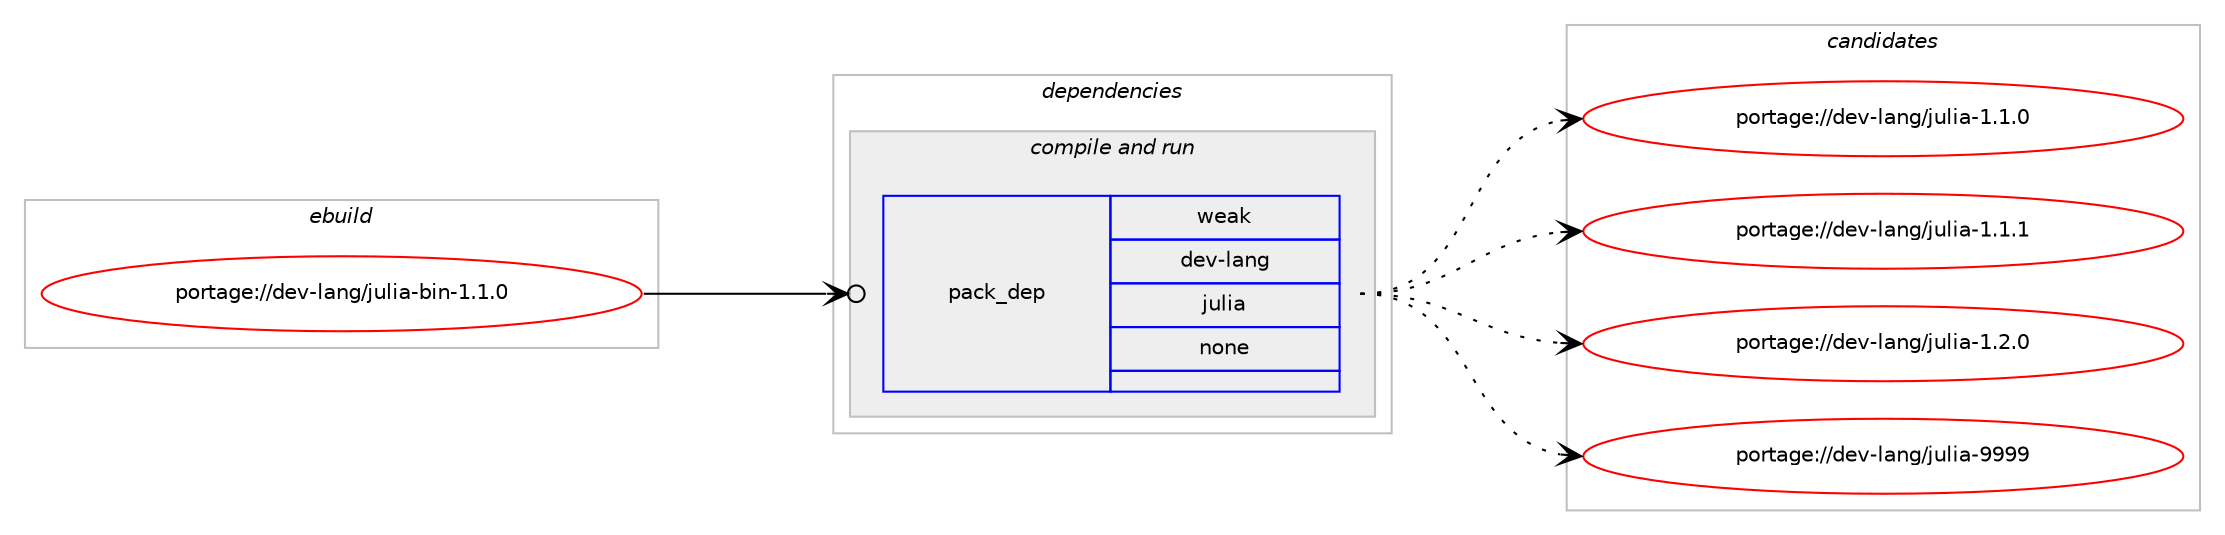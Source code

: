 digraph prolog {

# *************
# Graph options
# *************

newrank=true;
concentrate=true;
compound=true;
graph [rankdir=LR,fontname=Helvetica,fontsize=10,ranksep=1.5];#, ranksep=2.5, nodesep=0.2];
edge  [arrowhead=vee];
node  [fontname=Helvetica,fontsize=10];

# **********
# The ebuild
# **********

subgraph cluster_leftcol {
color=gray;
rank=same;
label=<<i>ebuild</i>>;
id [label="portage://dev-lang/julia-bin-1.1.0", color=red, width=4, href="../dev-lang/julia-bin-1.1.0.svg"];
}

# ****************
# The dependencies
# ****************

subgraph cluster_midcol {
color=gray;
label=<<i>dependencies</i>>;
subgraph cluster_compile {
fillcolor="#eeeeee";
style=filled;
label=<<i>compile</i>>;
}
subgraph cluster_compileandrun {
fillcolor="#eeeeee";
style=filled;
label=<<i>compile and run</i>>;
subgraph pack71922 {
dependency94007 [label=<<TABLE BORDER="0" CELLBORDER="1" CELLSPACING="0" CELLPADDING="4" WIDTH="220"><TR><TD ROWSPAN="6" CELLPADDING="30">pack_dep</TD></TR><TR><TD WIDTH="110">weak</TD></TR><TR><TD>dev-lang</TD></TR><TR><TD>julia</TD></TR><TR><TD>none</TD></TR><TR><TD></TD></TR></TABLE>>, shape=none, color=blue];
}
id:e -> dependency94007:w [weight=20,style="solid",arrowhead="odotvee"];
}
subgraph cluster_run {
fillcolor="#eeeeee";
style=filled;
label=<<i>run</i>>;
}
}

# **************
# The candidates
# **************

subgraph cluster_choices {
rank=same;
color=gray;
label=<<i>candidates</i>>;

subgraph choice71922 {
color=black;
nodesep=1;
choiceportage10010111845108971101034710611710810597454946494648 [label="portage://dev-lang/julia-1.1.0", color=red, width=4,href="../dev-lang/julia-1.1.0.svg"];
choiceportage10010111845108971101034710611710810597454946494649 [label="portage://dev-lang/julia-1.1.1", color=red, width=4,href="../dev-lang/julia-1.1.1.svg"];
choiceportage10010111845108971101034710611710810597454946504648 [label="portage://dev-lang/julia-1.2.0", color=red, width=4,href="../dev-lang/julia-1.2.0.svg"];
choiceportage100101118451089711010347106117108105974557575757 [label="portage://dev-lang/julia-9999", color=red, width=4,href="../dev-lang/julia-9999.svg"];
dependency94007:e -> choiceportage10010111845108971101034710611710810597454946494648:w [style=dotted,weight="100"];
dependency94007:e -> choiceportage10010111845108971101034710611710810597454946494649:w [style=dotted,weight="100"];
dependency94007:e -> choiceportage10010111845108971101034710611710810597454946504648:w [style=dotted,weight="100"];
dependency94007:e -> choiceportage100101118451089711010347106117108105974557575757:w [style=dotted,weight="100"];
}
}

}
